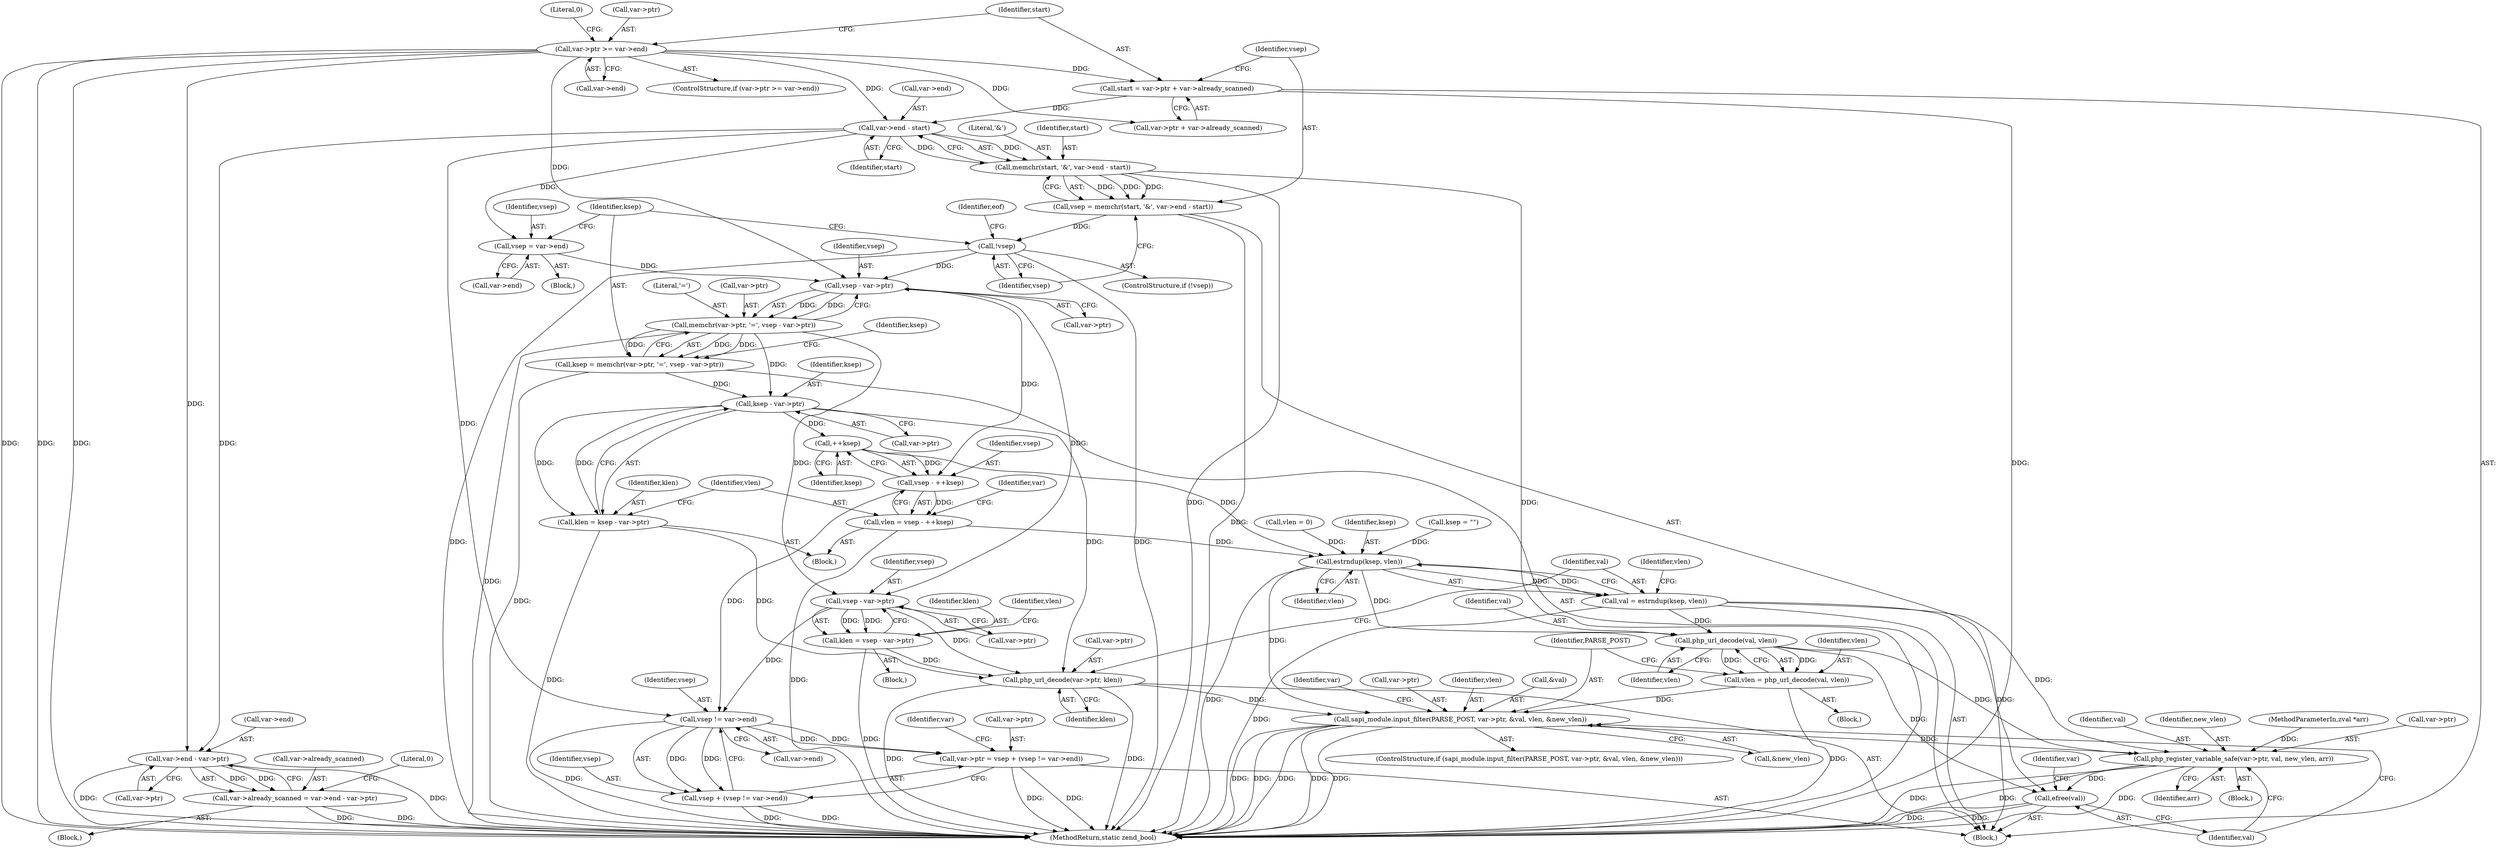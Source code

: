 digraph "0_php-src_a15bffd105ac28fd0dd9b596632dbf035238fda3@API" {
"1000125" [label="(Call,start = var->ptr + var->already_scanned)"];
"1000115" [label="(Call,var->ptr >= var->end)"];
"1000139" [label="(Call,var->end - start)"];
"1000136" [label="(Call,memchr(start, '&', var->end - start))"];
"1000134" [label="(Call,vsep = memchr(start, '&', var->end - start))"];
"1000145" [label="(Call,!vsep)"];
"1000179" [label="(Call,vsep - var->ptr)"];
"1000174" [label="(Call,memchr(var->ptr, '=', vsep - var->ptr))"];
"1000172" [label="(Call,ksep = memchr(var->ptr, '=', vsep - var->ptr))"];
"1000193" [label="(Call,ksep - var->ptr)"];
"1000191" [label="(Call,klen = ksep - var->ptr)"];
"1000219" [label="(Call,php_url_decode(var->ptr, klen))"];
"1000238" [label="(Call,sapi_module.input_filter(PARSE_POST, var->ptr, &val, vlen, &new_vlen))"];
"1000249" [label="(Call,php_register_variable_safe(var->ptr, val, new_vlen, arr))"];
"1000256" [label="(Call,efree(val))"];
"1000202" [label="(Call,++ksep)"];
"1000200" [label="(Call,vsep - ++ksep)"];
"1000198" [label="(Call,vlen = vsep - ++ksep)"];
"1000226" [label="(Call,estrndup(ksep, vlen))"];
"1000224" [label="(Call,val = estrndup(ksep, vlen))"];
"1000234" [label="(Call,php_url_decode(val, vlen))"];
"1000232" [label="(Call,vlen = php_url_decode(val, vlen))"];
"1000264" [label="(Call,vsep != var->end)"];
"1000258" [label="(Call,var->ptr = vsep + (vsep != var->end))"];
"1000262" [label="(Call,vsep + (vsep != var->end))"];
"1000211" [label="(Call,vsep - var->ptr)"];
"1000209" [label="(Call,klen = vsep - var->ptr)"];
"1000156" [label="(Call,var->end - var->ptr)"];
"1000152" [label="(Call,var->already_scanned = var->end - var->ptr)"];
"1000167" [label="(Call,vsep = var->end)"];
"1000227" [label="(Identifier,ksep)"];
"1000160" [label="(Call,var->ptr)"];
"1000193" [label="(Call,ksep - var->ptr)"];
"1000202" [label="(Call,++ksep)"];
"1000156" [label="(Call,var->end - var->ptr)"];
"1000233" [label="(Identifier,vlen)"];
"1000152" [label="(Call,var->already_scanned = var->end - var->ptr)"];
"1000254" [label="(Identifier,new_vlen)"];
"1000243" [label="(Call,&val)"];
"1000194" [label="(Identifier,ksep)"];
"1000212" [label="(Identifier,vsep)"];
"1000223" [label="(Identifier,klen)"];
"1000210" [label="(Identifier,klen)"];
"1000157" [label="(Call,var->end)"];
"1000139" [label="(Call,var->end - start)"];
"1000262" [label="(Call,vsep + (vsep != var->end))"];
"1000255" [label="(Identifier,arr)"];
"1000186" [label="(Block,)"];
"1000260" [label="(Identifier,var)"];
"1000221" [label="(Identifier,var)"];
"1000200" [label="(Call,vsep - ++ksep)"];
"1000106" [label="(Block,)"];
"1000138" [label="(Literal,'&')"];
"1000225" [label="(Identifier,val)"];
"1000140" [label="(Call,var->end)"];
"1000172" [label="(Call,ksep = memchr(var->ptr, '=', vsep - var->ptr))"];
"1000103" [label="(MethodParameterIn,zval *arr)"];
"1000203" [label="(Identifier,ksep)"];
"1000251" [label="(Identifier,var)"];
"1000181" [label="(Call,var->ptr)"];
"1000168" [label="(Identifier,vsep)"];
"1000217" [label="(Identifier,vlen)"];
"1000248" [label="(Block,)"];
"1000174" [label="(Call,memchr(var->ptr, '=', vsep - var->ptr))"];
"1000137" [label="(Identifier,start)"];
"1000234" [label="(Call,php_url_decode(val, vlen))"];
"1000124" [label="(Literal,0)"];
"1000258" [label="(Call,var->ptr = vsep + (vsep != var->end))"];
"1000146" [label="(Identifier,vsep)"];
"1000198" [label="(Call,vlen = vsep - ++ksep)"];
"1000213" [label="(Call,var->ptr)"];
"1000224" [label="(Call,val = estrndup(ksep, vlen))"];
"1000127" [label="(Call,var->ptr + var->already_scanned)"];
"1000175" [label="(Call,var->ptr)"];
"1000178" [label="(Literal,'=')"];
"1000266" [label="(Call,var->end)"];
"1000228" [label="(Identifier,vlen)"];
"1000143" [label="(Identifier,start)"];
"1000115" [label="(Call,var->ptr >= var->end)"];
"1000166" [label="(Block,)"];
"1000173" [label="(Identifier,ksep)"];
"1000134" [label="(Call,vsep = memchr(start, '&', var->end - start))"];
"1000259" [label="(Call,var->ptr)"];
"1000240" [label="(Call,var->ptr)"];
"1000169" [label="(Call,var->end)"];
"1000236" [label="(Identifier,vlen)"];
"1000235" [label="(Identifier,val)"];
"1000144" [label="(ControlStructure,if (!vsep))"];
"1000150" [label="(Identifier,eof)"];
"1000265" [label="(Identifier,vsep)"];
"1000151" [label="(Block,)"];
"1000126" [label="(Identifier,start)"];
"1000153" [label="(Call,var->already_scanned)"];
"1000219" [label="(Call,php_url_decode(var->ptr, klen))"];
"1000164" [label="(Literal,0)"];
"1000192" [label="(Identifier,klen)"];
"1000195" [label="(Call,var->ptr)"];
"1000231" [label="(Block,)"];
"1000257" [label="(Identifier,val)"];
"1000245" [label="(Identifier,vlen)"];
"1000249" [label="(Call,php_register_variable_safe(var->ptr, val, new_vlen, arr))"];
"1000179" [label="(Call,vsep - var->ptr)"];
"1000256" [label="(Call,efree(val))"];
"1000271" [label="(Identifier,var)"];
"1000237" [label="(ControlStructure,if (sapi_module.input_filter(PARSE_POST, var->ptr, &val, vlen, &new_vlen)))"];
"1000209" [label="(Call,klen = vsep - var->ptr)"];
"1000226" [label="(Call,estrndup(ksep, vlen))"];
"1000246" [label="(Call,&new_vlen)"];
"1000145" [label="(Call,!vsep)"];
"1000206" [label="(Call,ksep = \"\")"];
"1000135" [label="(Identifier,vsep)"];
"1000205" [label="(Block,)"];
"1000185" [label="(Identifier,ksep)"];
"1000238" [label="(Call,sapi_module.input_filter(PARSE_POST, var->ptr, &val, vlen, &new_vlen))"];
"1000250" [label="(Call,var->ptr)"];
"1000211" [label="(Call,vsep - var->ptr)"];
"1000201" [label="(Identifier,vsep)"];
"1000253" [label="(Identifier,val)"];
"1000167" [label="(Call,vsep = var->end)"];
"1000180" [label="(Identifier,vsep)"];
"1000276" [label="(MethodReturn,static zend_bool)"];
"1000232" [label="(Call,vlen = php_url_decode(val, vlen))"];
"1000119" [label="(Call,var->end)"];
"1000216" [label="(Call,vlen = 0)"];
"1000125" [label="(Call,start = var->ptr + var->already_scanned)"];
"1000114" [label="(ControlStructure,if (var->ptr >= var->end))"];
"1000264" [label="(Call,vsep != var->end)"];
"1000136" [label="(Call,memchr(start, '&', var->end - start))"];
"1000191" [label="(Call,klen = ksep - var->ptr)"];
"1000116" [label="(Call,var->ptr)"];
"1000263" [label="(Identifier,vsep)"];
"1000220" [label="(Call,var->ptr)"];
"1000199" [label="(Identifier,vlen)"];
"1000230" [label="(Identifier,vlen)"];
"1000239" [label="(Identifier,PARSE_POST)"];
"1000125" -> "1000106"  [label="AST: "];
"1000125" -> "1000127"  [label="CFG: "];
"1000126" -> "1000125"  [label="AST: "];
"1000127" -> "1000125"  [label="AST: "];
"1000135" -> "1000125"  [label="CFG: "];
"1000125" -> "1000276"  [label="DDG: "];
"1000115" -> "1000125"  [label="DDG: "];
"1000125" -> "1000139"  [label="DDG: "];
"1000115" -> "1000114"  [label="AST: "];
"1000115" -> "1000119"  [label="CFG: "];
"1000116" -> "1000115"  [label="AST: "];
"1000119" -> "1000115"  [label="AST: "];
"1000124" -> "1000115"  [label="CFG: "];
"1000126" -> "1000115"  [label="CFG: "];
"1000115" -> "1000276"  [label="DDG: "];
"1000115" -> "1000276"  [label="DDG: "];
"1000115" -> "1000276"  [label="DDG: "];
"1000115" -> "1000127"  [label="DDG: "];
"1000115" -> "1000139"  [label="DDG: "];
"1000115" -> "1000156"  [label="DDG: "];
"1000115" -> "1000179"  [label="DDG: "];
"1000139" -> "1000136"  [label="AST: "];
"1000139" -> "1000143"  [label="CFG: "];
"1000140" -> "1000139"  [label="AST: "];
"1000143" -> "1000139"  [label="AST: "];
"1000136" -> "1000139"  [label="CFG: "];
"1000139" -> "1000136"  [label="DDG: "];
"1000139" -> "1000136"  [label="DDG: "];
"1000139" -> "1000156"  [label="DDG: "];
"1000139" -> "1000167"  [label="DDG: "];
"1000139" -> "1000264"  [label="DDG: "];
"1000136" -> "1000134"  [label="AST: "];
"1000137" -> "1000136"  [label="AST: "];
"1000138" -> "1000136"  [label="AST: "];
"1000134" -> "1000136"  [label="CFG: "];
"1000136" -> "1000276"  [label="DDG: "];
"1000136" -> "1000276"  [label="DDG: "];
"1000136" -> "1000134"  [label="DDG: "];
"1000136" -> "1000134"  [label="DDG: "];
"1000136" -> "1000134"  [label="DDG: "];
"1000134" -> "1000106"  [label="AST: "];
"1000135" -> "1000134"  [label="AST: "];
"1000146" -> "1000134"  [label="CFG: "];
"1000134" -> "1000276"  [label="DDG: "];
"1000134" -> "1000145"  [label="DDG: "];
"1000145" -> "1000144"  [label="AST: "];
"1000145" -> "1000146"  [label="CFG: "];
"1000146" -> "1000145"  [label="AST: "];
"1000150" -> "1000145"  [label="CFG: "];
"1000173" -> "1000145"  [label="CFG: "];
"1000145" -> "1000276"  [label="DDG: "];
"1000145" -> "1000276"  [label="DDG: "];
"1000145" -> "1000179"  [label="DDG: "];
"1000179" -> "1000174"  [label="AST: "];
"1000179" -> "1000181"  [label="CFG: "];
"1000180" -> "1000179"  [label="AST: "];
"1000181" -> "1000179"  [label="AST: "];
"1000174" -> "1000179"  [label="CFG: "];
"1000179" -> "1000174"  [label="DDG: "];
"1000179" -> "1000174"  [label="DDG: "];
"1000167" -> "1000179"  [label="DDG: "];
"1000179" -> "1000200"  [label="DDG: "];
"1000179" -> "1000211"  [label="DDG: "];
"1000174" -> "1000172"  [label="AST: "];
"1000175" -> "1000174"  [label="AST: "];
"1000178" -> "1000174"  [label="AST: "];
"1000172" -> "1000174"  [label="CFG: "];
"1000174" -> "1000276"  [label="DDG: "];
"1000174" -> "1000172"  [label="DDG: "];
"1000174" -> "1000172"  [label="DDG: "];
"1000174" -> "1000172"  [label="DDG: "];
"1000174" -> "1000193"  [label="DDG: "];
"1000174" -> "1000211"  [label="DDG: "];
"1000172" -> "1000106"  [label="AST: "];
"1000173" -> "1000172"  [label="AST: "];
"1000185" -> "1000172"  [label="CFG: "];
"1000172" -> "1000276"  [label="DDG: "];
"1000172" -> "1000193"  [label="DDG: "];
"1000193" -> "1000191"  [label="AST: "];
"1000193" -> "1000195"  [label="CFG: "];
"1000194" -> "1000193"  [label="AST: "];
"1000195" -> "1000193"  [label="AST: "];
"1000191" -> "1000193"  [label="CFG: "];
"1000193" -> "1000191"  [label="DDG: "];
"1000193" -> "1000191"  [label="DDG: "];
"1000193" -> "1000202"  [label="DDG: "];
"1000193" -> "1000219"  [label="DDG: "];
"1000191" -> "1000186"  [label="AST: "];
"1000192" -> "1000191"  [label="AST: "];
"1000199" -> "1000191"  [label="CFG: "];
"1000191" -> "1000276"  [label="DDG: "];
"1000191" -> "1000219"  [label="DDG: "];
"1000219" -> "1000106"  [label="AST: "];
"1000219" -> "1000223"  [label="CFG: "];
"1000220" -> "1000219"  [label="AST: "];
"1000223" -> "1000219"  [label="AST: "];
"1000225" -> "1000219"  [label="CFG: "];
"1000219" -> "1000276"  [label="DDG: "];
"1000219" -> "1000276"  [label="DDG: "];
"1000211" -> "1000219"  [label="DDG: "];
"1000209" -> "1000219"  [label="DDG: "];
"1000219" -> "1000238"  [label="DDG: "];
"1000238" -> "1000237"  [label="AST: "];
"1000238" -> "1000246"  [label="CFG: "];
"1000239" -> "1000238"  [label="AST: "];
"1000240" -> "1000238"  [label="AST: "];
"1000243" -> "1000238"  [label="AST: "];
"1000245" -> "1000238"  [label="AST: "];
"1000246" -> "1000238"  [label="AST: "];
"1000251" -> "1000238"  [label="CFG: "];
"1000257" -> "1000238"  [label="CFG: "];
"1000238" -> "1000276"  [label="DDG: "];
"1000238" -> "1000276"  [label="DDG: "];
"1000238" -> "1000276"  [label="DDG: "];
"1000238" -> "1000276"  [label="DDG: "];
"1000238" -> "1000276"  [label="DDG: "];
"1000232" -> "1000238"  [label="DDG: "];
"1000226" -> "1000238"  [label="DDG: "];
"1000238" -> "1000249"  [label="DDG: "];
"1000249" -> "1000248"  [label="AST: "];
"1000249" -> "1000255"  [label="CFG: "];
"1000250" -> "1000249"  [label="AST: "];
"1000253" -> "1000249"  [label="AST: "];
"1000254" -> "1000249"  [label="AST: "];
"1000255" -> "1000249"  [label="AST: "];
"1000257" -> "1000249"  [label="CFG: "];
"1000249" -> "1000276"  [label="DDG: "];
"1000249" -> "1000276"  [label="DDG: "];
"1000249" -> "1000276"  [label="DDG: "];
"1000224" -> "1000249"  [label="DDG: "];
"1000234" -> "1000249"  [label="DDG: "];
"1000103" -> "1000249"  [label="DDG: "];
"1000249" -> "1000256"  [label="DDG: "];
"1000256" -> "1000106"  [label="AST: "];
"1000256" -> "1000257"  [label="CFG: "];
"1000257" -> "1000256"  [label="AST: "];
"1000260" -> "1000256"  [label="CFG: "];
"1000256" -> "1000276"  [label="DDG: "];
"1000256" -> "1000276"  [label="DDG: "];
"1000224" -> "1000256"  [label="DDG: "];
"1000234" -> "1000256"  [label="DDG: "];
"1000202" -> "1000200"  [label="AST: "];
"1000202" -> "1000203"  [label="CFG: "];
"1000203" -> "1000202"  [label="AST: "];
"1000200" -> "1000202"  [label="CFG: "];
"1000202" -> "1000200"  [label="DDG: "];
"1000202" -> "1000226"  [label="DDG: "];
"1000200" -> "1000198"  [label="AST: "];
"1000201" -> "1000200"  [label="AST: "];
"1000198" -> "1000200"  [label="CFG: "];
"1000200" -> "1000198"  [label="DDG: "];
"1000200" -> "1000264"  [label="DDG: "];
"1000198" -> "1000186"  [label="AST: "];
"1000199" -> "1000198"  [label="AST: "];
"1000221" -> "1000198"  [label="CFG: "];
"1000198" -> "1000276"  [label="DDG: "];
"1000198" -> "1000226"  [label="DDG: "];
"1000226" -> "1000224"  [label="AST: "];
"1000226" -> "1000228"  [label="CFG: "];
"1000227" -> "1000226"  [label="AST: "];
"1000228" -> "1000226"  [label="AST: "];
"1000224" -> "1000226"  [label="CFG: "];
"1000226" -> "1000276"  [label="DDG: "];
"1000226" -> "1000224"  [label="DDG: "];
"1000226" -> "1000224"  [label="DDG: "];
"1000206" -> "1000226"  [label="DDG: "];
"1000216" -> "1000226"  [label="DDG: "];
"1000226" -> "1000234"  [label="DDG: "];
"1000224" -> "1000106"  [label="AST: "];
"1000225" -> "1000224"  [label="AST: "];
"1000230" -> "1000224"  [label="CFG: "];
"1000224" -> "1000276"  [label="DDG: "];
"1000224" -> "1000234"  [label="DDG: "];
"1000234" -> "1000232"  [label="AST: "];
"1000234" -> "1000236"  [label="CFG: "];
"1000235" -> "1000234"  [label="AST: "];
"1000236" -> "1000234"  [label="AST: "];
"1000232" -> "1000234"  [label="CFG: "];
"1000234" -> "1000232"  [label="DDG: "];
"1000234" -> "1000232"  [label="DDG: "];
"1000232" -> "1000231"  [label="AST: "];
"1000233" -> "1000232"  [label="AST: "];
"1000239" -> "1000232"  [label="CFG: "];
"1000232" -> "1000276"  [label="DDG: "];
"1000264" -> "1000262"  [label="AST: "];
"1000264" -> "1000266"  [label="CFG: "];
"1000265" -> "1000264"  [label="AST: "];
"1000266" -> "1000264"  [label="AST: "];
"1000262" -> "1000264"  [label="CFG: "];
"1000264" -> "1000276"  [label="DDG: "];
"1000264" -> "1000258"  [label="DDG: "];
"1000264" -> "1000258"  [label="DDG: "];
"1000264" -> "1000262"  [label="DDG: "];
"1000264" -> "1000262"  [label="DDG: "];
"1000211" -> "1000264"  [label="DDG: "];
"1000258" -> "1000106"  [label="AST: "];
"1000258" -> "1000262"  [label="CFG: "];
"1000259" -> "1000258"  [label="AST: "];
"1000262" -> "1000258"  [label="AST: "];
"1000271" -> "1000258"  [label="CFG: "];
"1000258" -> "1000276"  [label="DDG: "];
"1000258" -> "1000276"  [label="DDG: "];
"1000263" -> "1000262"  [label="AST: "];
"1000262" -> "1000276"  [label="DDG: "];
"1000262" -> "1000276"  [label="DDG: "];
"1000211" -> "1000209"  [label="AST: "];
"1000211" -> "1000213"  [label="CFG: "];
"1000212" -> "1000211"  [label="AST: "];
"1000213" -> "1000211"  [label="AST: "];
"1000209" -> "1000211"  [label="CFG: "];
"1000211" -> "1000209"  [label="DDG: "];
"1000211" -> "1000209"  [label="DDG: "];
"1000209" -> "1000205"  [label="AST: "];
"1000210" -> "1000209"  [label="AST: "];
"1000217" -> "1000209"  [label="CFG: "];
"1000209" -> "1000276"  [label="DDG: "];
"1000156" -> "1000152"  [label="AST: "];
"1000156" -> "1000160"  [label="CFG: "];
"1000157" -> "1000156"  [label="AST: "];
"1000160" -> "1000156"  [label="AST: "];
"1000152" -> "1000156"  [label="CFG: "];
"1000156" -> "1000276"  [label="DDG: "];
"1000156" -> "1000276"  [label="DDG: "];
"1000156" -> "1000152"  [label="DDG: "];
"1000156" -> "1000152"  [label="DDG: "];
"1000152" -> "1000151"  [label="AST: "];
"1000153" -> "1000152"  [label="AST: "];
"1000164" -> "1000152"  [label="CFG: "];
"1000152" -> "1000276"  [label="DDG: "];
"1000152" -> "1000276"  [label="DDG: "];
"1000167" -> "1000166"  [label="AST: "];
"1000167" -> "1000169"  [label="CFG: "];
"1000168" -> "1000167"  [label="AST: "];
"1000169" -> "1000167"  [label="AST: "];
"1000173" -> "1000167"  [label="CFG: "];
}
